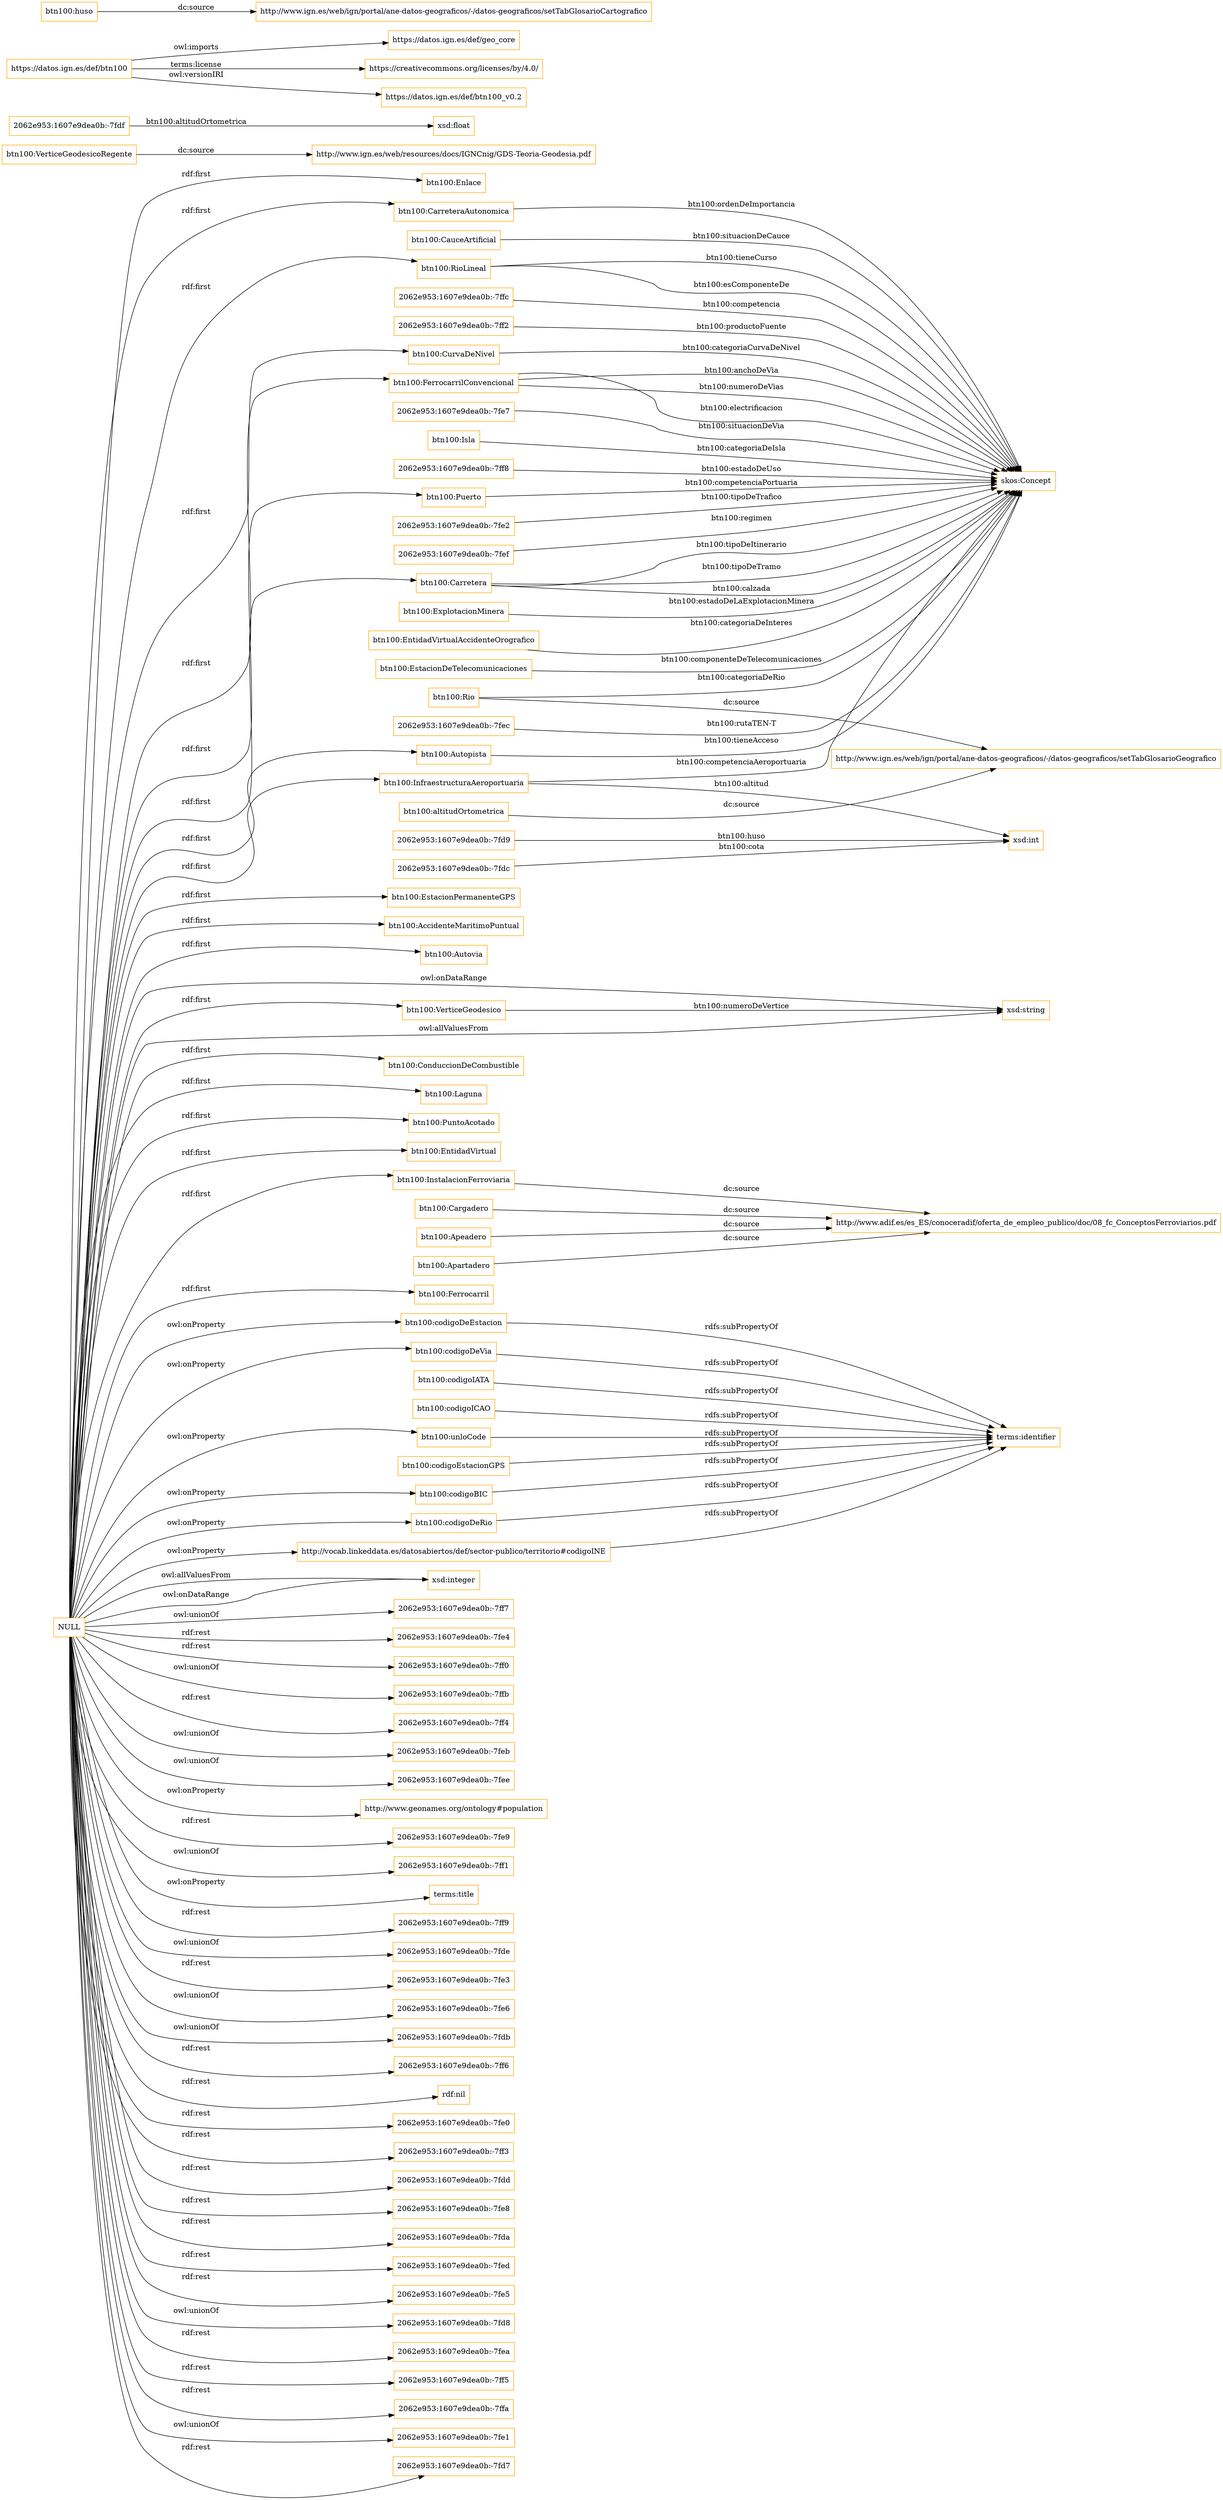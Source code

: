 digraph ar2dtool_diagram { 
rankdir=LR;
size="1501"
node [shape = rectangle, color="orange"]; "btn100:Enlace" "btn100:InfraestructuraAeroportuaria" "btn100:EstacionPermanenteGPS" "2062e953:1607e9dea0b:-7fef" "btn100:AccidenteMaritimoPuntual" "btn100:Autovia" "btn100:VerticeGeodesico" "2062e953:1607e9dea0b:-7fdc" "btn100:Carretera" "btn100:ExplotacionMinera" "btn100:EntidadVirtualAccidenteOrografico" "btn100:EstacionDeTelecomunicaciones" "btn100:ConduccionDeCombustible" "btn100:VerticeGeodesicoRegente" "2062e953:1607e9dea0b:-7fec" "btn100:Autopista" "btn100:Laguna" "btn100:CarreteraAutonomica" "btn100:CauceArtificial" "btn100:RioLineal" "btn100:PuntoAcotado" "btn100:Apeadero" "btn100:Apartadero" "btn100:EntidadVirtual" "2062e953:1607e9dea0b:-7ffc" "2062e953:1607e9dea0b:-7ff2" "btn100:CurvaDeNivel" "btn100:InstalacionFerroviaria" "btn100:Rio" "2062e953:1607e9dea0b:-7fd9" "btn100:FerrocarrilConvencional" "2062e953:1607e9dea0b:-7fe7" "btn100:Ferrocarril" "btn100:Isla" "2062e953:1607e9dea0b:-7ff8" "btn100:Cargadero" "btn100:Puerto" "2062e953:1607e9dea0b:-7fe2" "2062e953:1607e9dea0b:-7fdf" ; /*classes style*/
	"btn100:unloCode" -> "terms:identifier" [ label = "rdfs:subPropertyOf" ];
	"btn100:codigoEstacionGPS" -> "terms:identifier" [ label = "rdfs:subPropertyOf" ];
	"btn100:codigoBIC" -> "terms:identifier" [ label = "rdfs:subPropertyOf" ];
	"btn100:codigoDeRio" -> "terms:identifier" [ label = "rdfs:subPropertyOf" ];
	"btn100:Apartadero" -> "http://www.adif.es/es_ES/conoceradif/oferta_de_empleo_publico/doc/08_fc_ConceptosFerroviarios.pdf" [ label = "dc:source" ];
	"btn100:Apeadero" -> "http://www.adif.es/es_ES/conoceradif/oferta_de_empleo_publico/doc/08_fc_ConceptosFerroviarios.pdf" [ label = "dc:source" ];
	"btn100:altitudOrtometrica" -> "http://www.ign.es/web/ign/portal/ane-datos-geograficos/-/datos-geograficos/setTabGlosarioGeografico" [ label = "dc:source" ];
	"NULL" -> "xsd:integer" [ label = "owl:allValuesFrom" ];
	"NULL" -> "btn100:Enlace" [ label = "rdf:first" ];
	"NULL" -> "btn100:FerrocarrilConvencional" [ label = "rdf:first" ];
	"NULL" -> "btn100:EntidadVirtual" [ label = "rdf:first" ];
	"NULL" -> "btn100:CurvaDeNivel" [ label = "rdf:first" ];
	"NULL" -> "btn100:CarreteraAutonomica" [ label = "rdf:first" ];
	"NULL" -> "2062e953:1607e9dea0b:-7ff7" [ label = "owl:unionOf" ];
	"NULL" -> "btn100:VerticeGeodesico" [ label = "rdf:first" ];
	"NULL" -> "2062e953:1607e9dea0b:-7fe4" [ label = "rdf:rest" ];
	"NULL" -> "btn100:InstalacionFerroviaria" [ label = "rdf:first" ];
	"NULL" -> "http://vocab.linkeddata.es/datosabiertos/def/sector-publico/territorio#codigoINE" [ label = "owl:onProperty" ];
	"NULL" -> "2062e953:1607e9dea0b:-7ff0" [ label = "rdf:rest" ];
	"NULL" -> "btn100:Puerto" [ label = "rdf:first" ];
	"NULL" -> "2062e953:1607e9dea0b:-7ffb" [ label = "owl:unionOf" ];
	"NULL" -> "xsd:string" [ label = "owl:allValuesFrom" ];
	"NULL" -> "2062e953:1607e9dea0b:-7ff4" [ label = "rdf:rest" ];
	"NULL" -> "btn100:codigoDeEstacion" [ label = "owl:onProperty" ];
	"NULL" -> "btn100:unloCode" [ label = "owl:onProperty" ];
	"NULL" -> "btn100:codigoDeRio" [ label = "owl:onProperty" ];
	"NULL" -> "xsd:integer" [ label = "owl:onDataRange" ];
	"NULL" -> "btn100:Carretera" [ label = "rdf:first" ];
	"NULL" -> "2062e953:1607e9dea0b:-7feb" [ label = "owl:unionOf" ];
	"NULL" -> "2062e953:1607e9dea0b:-7fee" [ label = "owl:unionOf" ];
	"NULL" -> "http://www.geonames.org/ontology#population" [ label = "owl:onProperty" ];
	"NULL" -> "2062e953:1607e9dea0b:-7fe9" [ label = "rdf:rest" ];
	"NULL" -> "2062e953:1607e9dea0b:-7ff1" [ label = "owl:unionOf" ];
	"NULL" -> "terms:title" [ label = "owl:onProperty" ];
	"NULL" -> "2062e953:1607e9dea0b:-7ff9" [ label = "rdf:rest" ];
	"NULL" -> "btn100:Autopista" [ label = "rdf:first" ];
	"NULL" -> "2062e953:1607e9dea0b:-7fde" [ label = "owl:unionOf" ];
	"NULL" -> "2062e953:1607e9dea0b:-7fe3" [ label = "rdf:rest" ];
	"NULL" -> "btn100:RioLineal" [ label = "rdf:first" ];
	"NULL" -> "2062e953:1607e9dea0b:-7fe6" [ label = "owl:unionOf" ];
	"NULL" -> "2062e953:1607e9dea0b:-7fdb" [ label = "owl:unionOf" ];
	"NULL" -> "2062e953:1607e9dea0b:-7ff6" [ label = "rdf:rest" ];
	"NULL" -> "rdf:nil" [ label = "rdf:rest" ];
	"NULL" -> "2062e953:1607e9dea0b:-7fe0" [ label = "rdf:rest" ];
	"NULL" -> "2062e953:1607e9dea0b:-7ff3" [ label = "rdf:rest" ];
	"NULL" -> "btn100:AccidenteMaritimoPuntual" [ label = "rdf:first" ];
	"NULL" -> "2062e953:1607e9dea0b:-7fdd" [ label = "rdf:rest" ];
	"NULL" -> "btn100:codigoBIC" [ label = "owl:onProperty" ];
	"NULL" -> "2062e953:1607e9dea0b:-7fe8" [ label = "rdf:rest" ];
	"NULL" -> "2062e953:1607e9dea0b:-7fda" [ label = "rdf:rest" ];
	"NULL" -> "btn100:Ferrocarril" [ label = "rdf:first" ];
	"NULL" -> "xsd:string" [ label = "owl:onDataRange" ];
	"NULL" -> "2062e953:1607e9dea0b:-7fed" [ label = "rdf:rest" ];
	"NULL" -> "2062e953:1607e9dea0b:-7fe5" [ label = "rdf:rest" ];
	"NULL" -> "btn100:PuntoAcotado" [ label = "rdf:first" ];
	"NULL" -> "2062e953:1607e9dea0b:-7fd8" [ label = "owl:unionOf" ];
	"NULL" -> "2062e953:1607e9dea0b:-7fea" [ label = "rdf:rest" ];
	"NULL" -> "btn100:Laguna" [ label = "rdf:first" ];
	"NULL" -> "btn100:ConduccionDeCombustible" [ label = "rdf:first" ];
	"NULL" -> "btn100:EstacionPermanenteGPS" [ label = "rdf:first" ];
	"NULL" -> "2062e953:1607e9dea0b:-7ff5" [ label = "rdf:rest" ];
	"NULL" -> "btn100:InfraestructuraAeroportuaria" [ label = "rdf:first" ];
	"NULL" -> "btn100:codigoDeVia" [ label = "owl:onProperty" ];
	"NULL" -> "2062e953:1607e9dea0b:-7ffa" [ label = "rdf:rest" ];
	"NULL" -> "btn100:Autovia" [ label = "rdf:first" ];
	"NULL" -> "2062e953:1607e9dea0b:-7fe1" [ label = "owl:unionOf" ];
	"NULL" -> "2062e953:1607e9dea0b:-7fd7" [ label = "rdf:rest" ];
	"btn100:codigoDeVia" -> "terms:identifier" [ label = "rdfs:subPropertyOf" ];
	"http://vocab.linkeddata.es/datosabiertos/def/sector-publico/territorio#codigoINE" -> "terms:identifier" [ label = "rdfs:subPropertyOf" ];
	"btn100:codigoDeEstacion" -> "terms:identifier" [ label = "rdfs:subPropertyOf" ];
	"btn100:InstalacionFerroviaria" -> "http://www.adif.es/es_ES/conoceradif/oferta_de_empleo_publico/doc/08_fc_ConceptosFerroviarios.pdf" [ label = "dc:source" ];
	"https://datos.ign.es/def/btn100" -> "https://datos.ign.es/def/geo_core" [ label = "owl:imports" ];
	"https://datos.ign.es/def/btn100" -> "https://creativecommons.org/licenses/by/4.0/" [ label = "terms:license" ];
	"https://datos.ign.es/def/btn100" -> "https://datos.ign.es/def/btn100_v0.2" [ label = "owl:versionIRI" ];
	"btn100:VerticeGeodesicoRegente" -> "http://www.ign.es/web/resources/docs/IGNCnig/GDS-Teoria-Geodesia.pdf" [ label = "dc:source" ];
	"btn100:codigoIATA" -> "terms:identifier" [ label = "rdfs:subPropertyOf" ];
	"btn100:codigoICAO" -> "terms:identifier" [ label = "rdfs:subPropertyOf" ];
	"btn100:Cargadero" -> "http://www.adif.es/es_ES/conoceradif/oferta_de_empleo_publico/doc/08_fc_ConceptosFerroviarios.pdf" [ label = "dc:source" ];
	"btn100:huso" -> "http://www.ign.es/web/ign/portal/ane-datos-geograficos/-/datos-geograficos/setTabGlosarioCartografico" [ label = "dc:source" ];
	"btn100:Rio" -> "http://www.ign.es/web/ign/portal/ane-datos-geograficos/-/datos-geograficos/setTabGlosarioGeografico" [ label = "dc:source" ];
	"2062e953:1607e9dea0b:-7fef" -> "skos:Concept" [ label = "btn100:regimen" ];
	"2062e953:1607e9dea0b:-7fdc" -> "xsd:int" [ label = "btn100:cota" ];
	"2062e953:1607e9dea0b:-7fec" -> "skos:Concept" [ label = "btn100:rutaTEN-T" ];
	"btn100:FerrocarrilConvencional" -> "skos:Concept" [ label = "btn100:numeroDeVias" ];
	"2062e953:1607e9dea0b:-7ff8" -> "skos:Concept" [ label = "btn100:estadoDeUso" ];
	"2062e953:1607e9dea0b:-7fe7" -> "skos:Concept" [ label = "btn100:situacionDeVia" ];
	"btn100:Rio" -> "skos:Concept" [ label = "btn100:categoriaDeRio" ];
	"btn100:RioLineal" -> "skos:Concept" [ label = "btn100:tieneCurso" ];
	"btn100:FerrocarrilConvencional" -> "skos:Concept" [ label = "btn100:electrificacion" ];
	"btn100:Isla" -> "skos:Concept" [ label = "btn100:categoriaDeIsla" ];
	"2062e953:1607e9dea0b:-7fdf" -> "xsd:float" [ label = "btn100:altitudOrtometrica" ];
	"btn100:FerrocarrilConvencional" -> "skos:Concept" [ label = "btn100:anchoDeVia" ];
	"btn100:Autopista" -> "skos:Concept" [ label = "btn100:tieneAcceso" ];
	"2062e953:1607e9dea0b:-7fe2" -> "skos:Concept" [ label = "btn100:tipoDeTrafico" ];
	"2062e953:1607e9dea0b:-7ffc" -> "skos:Concept" [ label = "btn100:competencia" ];
	"btn100:InfraestructuraAeroportuaria" -> "xsd:int" [ label = "btn100:altitud" ];
	"btn100:EstacionDeTelecomunicaciones" -> "skos:Concept" [ label = "btn100:componenteDeTelecomunicaciones" ];
	"btn100:CarreteraAutonomica" -> "skos:Concept" [ label = "btn100:ordenDeImportancia" ];
	"btn100:CauceArtificial" -> "skos:Concept" [ label = "btn100:situacionDeCauce" ];
	"btn100:RioLineal" -> "skos:Concept" [ label = "btn100:esComponenteDe" ];
	"btn100:Puerto" -> "skos:Concept" [ label = "btn100:competenciaPortuaria" ];
	"btn100:CurvaDeNivel" -> "skos:Concept" [ label = "btn100:categoriaCurvaDeNivel" ];
	"btn100:InfraestructuraAeroportuaria" -> "skos:Concept" [ label = "btn100:competenciaAeroportuaria" ];
	"2062e953:1607e9dea0b:-7ff2" -> "skos:Concept" [ label = "btn100:productoFuente" ];
	"btn100:ExplotacionMinera" -> "skos:Concept" [ label = "btn100:estadoDeLaExplotacionMinera" ];
	"btn100:Carretera" -> "skos:Concept" [ label = "btn100:tipoDeTramo" ];
	"btn100:Carretera" -> "skos:Concept" [ label = "btn100:calzada" ];
	"2062e953:1607e9dea0b:-7fd9" -> "xsd:int" [ label = "btn100:huso" ];
	"btn100:EntidadVirtualAccidenteOrografico" -> "skos:Concept" [ label = "btn100:categoriaDeInteres" ];
	"btn100:Carretera" -> "skos:Concept" [ label = "btn100:tipoDeItinerario" ];
	"btn100:VerticeGeodesico" -> "xsd:string" [ label = "btn100:numeroDeVertice" ];

}
